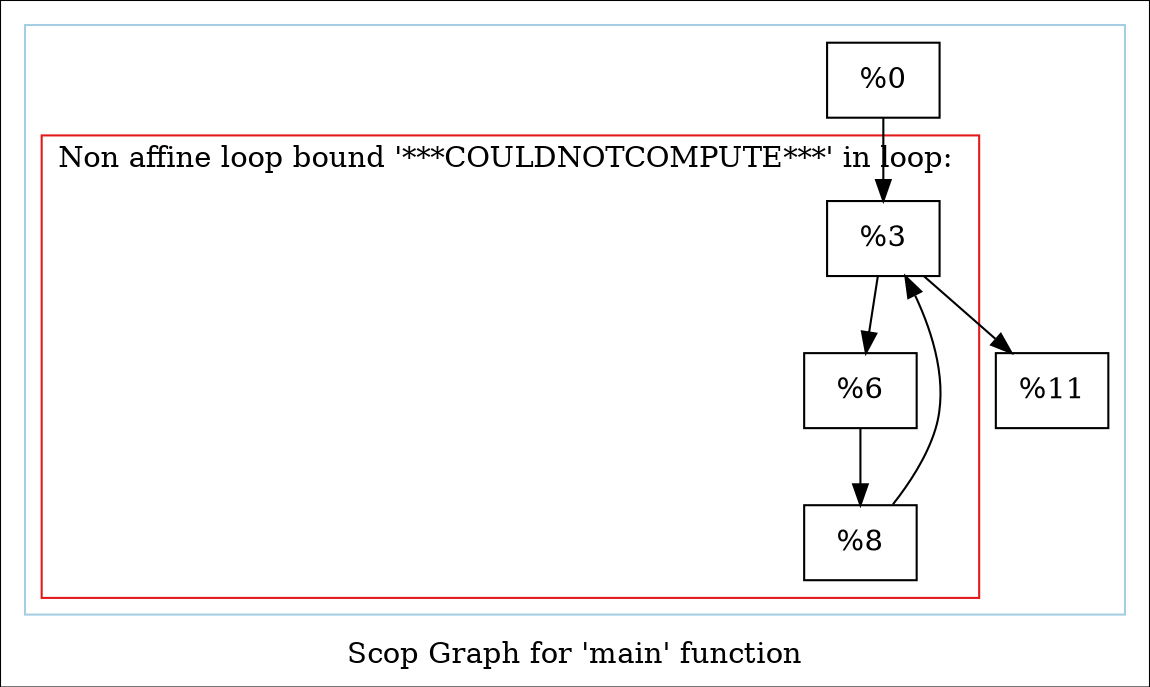 digraph "Scop Graph for 'main' function" {
	label="Scop Graph for 'main' function";

	Node0xc8cb40 [shape=record,label="{%0}"];
	Node0xc8cb40 -> Node0xc8cb60;
	Node0xc8cb60 [shape=record,label="{%3}"];
	Node0xc8cb60 -> Node0xc9bdf0;
	Node0xc8cb60 -> Node0xc9be50;
	Node0xc9bdf0 [shape=record,label="{%6}"];
	Node0xc9bdf0 -> Node0xc9bf60;
	Node0xc9bf60 [shape=record,label="{%8}"];
	Node0xc9bf60 -> Node0xc8cb60[constraint=false];
	Node0xc9be50 [shape=record,label="{%11}"];
	colorscheme = "paired12"
        subgraph cluster_0xc363e0 {
          label = "";
          style = solid;
          color = 1
          subgraph cluster_0xc8aa30 {
            label = "Non affine loop bound '***COULDNOTCOMPUTE***' in loop: ";
            style = solid;
            color = 6
            Node0xc8cb60;
            Node0xc9bdf0;
            Node0xc9bf60;
          }
          Node0xc8cb40;
          Node0xc9be50;
        }
}
